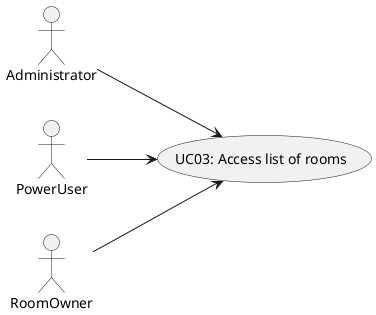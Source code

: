 @startuml
'https://plantuml.com/use-case-diagram

left to right direction

Actor Administrator as admin
Actor PowerUser as pw
Actor RoomOwner as ro

usecase "UC03: Access list of rooms" as UC3

admin --> UC3
pw --> UC3
ro --> UC3

@enduml